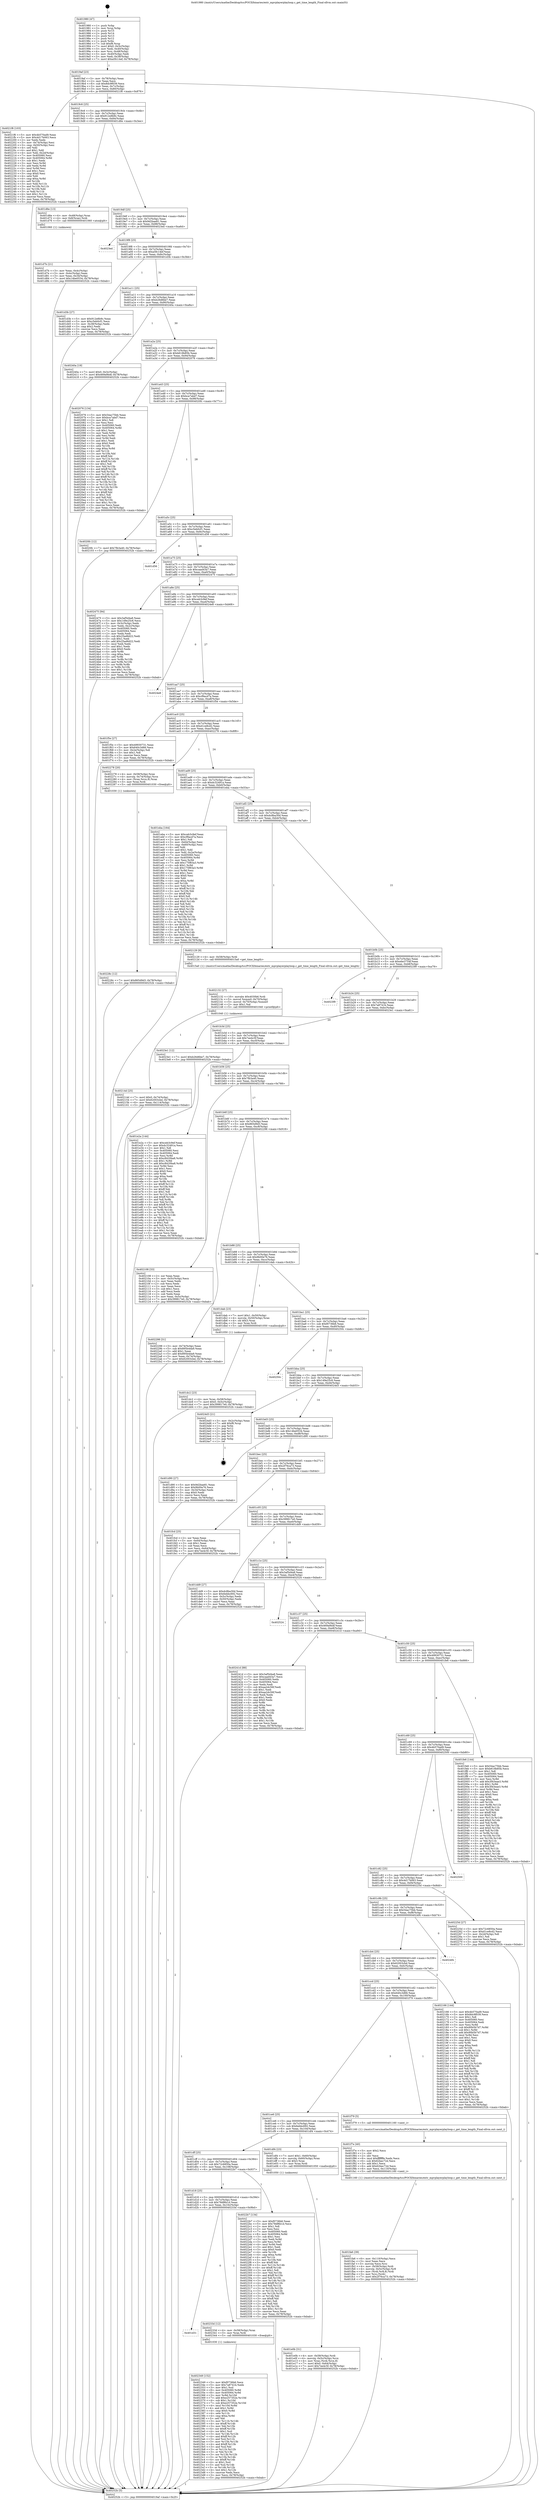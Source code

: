digraph "0x401980" {
  label = "0x401980 (/mnt/c/Users/mathe/Desktop/tcc/POCII/binaries/extr_mpvplayerplayloop.c_get_time_length_Final-ollvm.out::main(0))"
  labelloc = "t"
  node[shape=record]

  Entry [label="",width=0.3,height=0.3,shape=circle,fillcolor=black,style=filled]
  "0x4019af" [label="{
     0x4019af [23]\l
     | [instrs]\l
     &nbsp;&nbsp;0x4019af \<+3\>: mov -0x78(%rbp),%eax\l
     &nbsp;&nbsp;0x4019b2 \<+2\>: mov %eax,%ecx\l
     &nbsp;&nbsp;0x4019b4 \<+6\>: sub $0x8dc9f039,%ecx\l
     &nbsp;&nbsp;0x4019ba \<+3\>: mov %eax,-0x7c(%rbp)\l
     &nbsp;&nbsp;0x4019bd \<+3\>: mov %ecx,-0x80(%rbp)\l
     &nbsp;&nbsp;0x4019c0 \<+6\>: je 00000000004021f6 \<main+0x876\>\l
  }"]
  "0x4021f6" [label="{
     0x4021f6 [103]\l
     | [instrs]\l
     &nbsp;&nbsp;0x4021f6 \<+5\>: mov $0x4b570ad9,%eax\l
     &nbsp;&nbsp;0x4021fb \<+5\>: mov $0x4d17b063,%ecx\l
     &nbsp;&nbsp;0x402200 \<+2\>: xor %edx,%edx\l
     &nbsp;&nbsp;0x402202 \<+3\>: mov -0x74(%rbp),%esi\l
     &nbsp;&nbsp;0x402205 \<+3\>: cmp -0x50(%rbp),%esi\l
     &nbsp;&nbsp;0x402208 \<+4\>: setl %dil\l
     &nbsp;&nbsp;0x40220c \<+4\>: and $0x1,%dil\l
     &nbsp;&nbsp;0x402210 \<+4\>: mov %dil,-0x2d(%rbp)\l
     &nbsp;&nbsp;0x402214 \<+7\>: mov 0x405060,%esi\l
     &nbsp;&nbsp;0x40221b \<+8\>: mov 0x405064,%r8d\l
     &nbsp;&nbsp;0x402223 \<+3\>: sub $0x1,%edx\l
     &nbsp;&nbsp;0x402226 \<+3\>: mov %esi,%r9d\l
     &nbsp;&nbsp;0x402229 \<+3\>: add %edx,%r9d\l
     &nbsp;&nbsp;0x40222c \<+4\>: imul %r9d,%esi\l
     &nbsp;&nbsp;0x402230 \<+3\>: and $0x1,%esi\l
     &nbsp;&nbsp;0x402233 \<+3\>: cmp $0x0,%esi\l
     &nbsp;&nbsp;0x402236 \<+4\>: sete %dil\l
     &nbsp;&nbsp;0x40223a \<+4\>: cmp $0xa,%r8d\l
     &nbsp;&nbsp;0x40223e \<+4\>: setl %r10b\l
     &nbsp;&nbsp;0x402242 \<+3\>: mov %dil,%r11b\l
     &nbsp;&nbsp;0x402245 \<+3\>: and %r10b,%r11b\l
     &nbsp;&nbsp;0x402248 \<+3\>: xor %r10b,%dil\l
     &nbsp;&nbsp;0x40224b \<+3\>: or %dil,%r11b\l
     &nbsp;&nbsp;0x40224e \<+4\>: test $0x1,%r11b\l
     &nbsp;&nbsp;0x402252 \<+3\>: cmovne %ecx,%eax\l
     &nbsp;&nbsp;0x402255 \<+3\>: mov %eax,-0x78(%rbp)\l
     &nbsp;&nbsp;0x402258 \<+5\>: jmp 000000000040252b \<main+0xbab\>\l
  }"]
  "0x4019c6" [label="{
     0x4019c6 [25]\l
     | [instrs]\l
     &nbsp;&nbsp;0x4019c6 \<+5\>: jmp 00000000004019cb \<main+0x4b\>\l
     &nbsp;&nbsp;0x4019cb \<+3\>: mov -0x7c(%rbp),%eax\l
     &nbsp;&nbsp;0x4019ce \<+5\>: sub $0x912e8b9c,%eax\l
     &nbsp;&nbsp;0x4019d3 \<+6\>: mov %eax,-0x84(%rbp)\l
     &nbsp;&nbsp;0x4019d9 \<+6\>: je 0000000000401d6e \<main+0x3ee\>\l
  }"]
  Exit [label="",width=0.3,height=0.3,shape=circle,fillcolor=black,style=filled,peripheries=2]
  "0x401d6e" [label="{
     0x401d6e [13]\l
     | [instrs]\l
     &nbsp;&nbsp;0x401d6e \<+4\>: mov -0x48(%rbp),%rax\l
     &nbsp;&nbsp;0x401d72 \<+4\>: mov 0x8(%rax),%rdi\l
     &nbsp;&nbsp;0x401d76 \<+5\>: call 0000000000401060 \<atoi@plt\>\l
     | [calls]\l
     &nbsp;&nbsp;0x401060 \{1\} (unknown)\l
  }"]
  "0x4019df" [label="{
     0x4019df [25]\l
     | [instrs]\l
     &nbsp;&nbsp;0x4019df \<+5\>: jmp 00000000004019e4 \<main+0x64\>\l
     &nbsp;&nbsp;0x4019e4 \<+3\>: mov -0x7c(%rbp),%eax\l
     &nbsp;&nbsp;0x4019e7 \<+5\>: sub $0x9d2bae81,%eax\l
     &nbsp;&nbsp;0x4019ec \<+6\>: mov %eax,-0x88(%rbp)\l
     &nbsp;&nbsp;0x4019f2 \<+6\>: je 00000000004023ed \<main+0xa6d\>\l
  }"]
  "0x402349" [label="{
     0x402349 [152]\l
     | [instrs]\l
     &nbsp;&nbsp;0x402349 \<+5\>: mov $0xf0736b6,%ecx\l
     &nbsp;&nbsp;0x40234e \<+5\>: mov $0x7a8741b,%edx\l
     &nbsp;&nbsp;0x402353 \<+3\>: mov $0x1,%sil\l
     &nbsp;&nbsp;0x402356 \<+8\>: mov 0x405060,%r8d\l
     &nbsp;&nbsp;0x40235e \<+8\>: mov 0x405064,%r9d\l
     &nbsp;&nbsp;0x402366 \<+3\>: mov %r8d,%r10d\l
     &nbsp;&nbsp;0x402369 \<+7\>: add $0xe257352e,%r10d\l
     &nbsp;&nbsp;0x402370 \<+4\>: sub $0x1,%r10d\l
     &nbsp;&nbsp;0x402374 \<+7\>: sub $0xe257352e,%r10d\l
     &nbsp;&nbsp;0x40237b \<+4\>: imul %r10d,%r8d\l
     &nbsp;&nbsp;0x40237f \<+4\>: and $0x1,%r8d\l
     &nbsp;&nbsp;0x402383 \<+4\>: cmp $0x0,%r8d\l
     &nbsp;&nbsp;0x402387 \<+4\>: sete %r11b\l
     &nbsp;&nbsp;0x40238b \<+4\>: cmp $0xa,%r9d\l
     &nbsp;&nbsp;0x40238f \<+3\>: setl %bl\l
     &nbsp;&nbsp;0x402392 \<+3\>: mov %r11b,%r14b\l
     &nbsp;&nbsp;0x402395 \<+4\>: xor $0xff,%r14b\l
     &nbsp;&nbsp;0x402399 \<+3\>: mov %bl,%r15b\l
     &nbsp;&nbsp;0x40239c \<+4\>: xor $0xff,%r15b\l
     &nbsp;&nbsp;0x4023a0 \<+4\>: xor $0x1,%sil\l
     &nbsp;&nbsp;0x4023a4 \<+3\>: mov %r14b,%r12b\l
     &nbsp;&nbsp;0x4023a7 \<+4\>: and $0xff,%r12b\l
     &nbsp;&nbsp;0x4023ab \<+3\>: and %sil,%r11b\l
     &nbsp;&nbsp;0x4023ae \<+3\>: mov %r15b,%r13b\l
     &nbsp;&nbsp;0x4023b1 \<+4\>: and $0xff,%r13b\l
     &nbsp;&nbsp;0x4023b5 \<+3\>: and %sil,%bl\l
     &nbsp;&nbsp;0x4023b8 \<+3\>: or %r11b,%r12b\l
     &nbsp;&nbsp;0x4023bb \<+3\>: or %bl,%r13b\l
     &nbsp;&nbsp;0x4023be \<+3\>: xor %r13b,%r12b\l
     &nbsp;&nbsp;0x4023c1 \<+3\>: or %r15b,%r14b\l
     &nbsp;&nbsp;0x4023c4 \<+4\>: xor $0xff,%r14b\l
     &nbsp;&nbsp;0x4023c8 \<+4\>: or $0x1,%sil\l
     &nbsp;&nbsp;0x4023cc \<+3\>: and %sil,%r14b\l
     &nbsp;&nbsp;0x4023cf \<+3\>: or %r14b,%r12b\l
     &nbsp;&nbsp;0x4023d2 \<+4\>: test $0x1,%r12b\l
     &nbsp;&nbsp;0x4023d6 \<+3\>: cmovne %edx,%ecx\l
     &nbsp;&nbsp;0x4023d9 \<+3\>: mov %ecx,-0x78(%rbp)\l
     &nbsp;&nbsp;0x4023dc \<+5\>: jmp 000000000040252b \<main+0xbab\>\l
  }"]
  "0x4023ed" [label="{
     0x4023ed\l
  }", style=dashed]
  "0x4019f8" [label="{
     0x4019f8 [25]\l
     | [instrs]\l
     &nbsp;&nbsp;0x4019f8 \<+5\>: jmp 00000000004019fd \<main+0x7d\>\l
     &nbsp;&nbsp;0x4019fd \<+3\>: mov -0x7c(%rbp),%eax\l
     &nbsp;&nbsp;0x401a00 \<+5\>: sub $0xa5fc14ef,%eax\l
     &nbsp;&nbsp;0x401a05 \<+6\>: mov %eax,-0x8c(%rbp)\l
     &nbsp;&nbsp;0x401a0b \<+6\>: je 0000000000401d3b \<main+0x3bb\>\l
  }"]
  "0x401d31" [label="{
     0x401d31\l
  }", style=dashed]
  "0x401d3b" [label="{
     0x401d3b [27]\l
     | [instrs]\l
     &nbsp;&nbsp;0x401d3b \<+5\>: mov $0x912e8b9c,%eax\l
     &nbsp;&nbsp;0x401d40 \<+5\>: mov $0xc5eb0cf1,%ecx\l
     &nbsp;&nbsp;0x401d45 \<+3\>: mov -0x38(%rbp),%edx\l
     &nbsp;&nbsp;0x401d48 \<+3\>: cmp $0x2,%edx\l
     &nbsp;&nbsp;0x401d4b \<+3\>: cmovne %ecx,%eax\l
     &nbsp;&nbsp;0x401d4e \<+3\>: mov %eax,-0x78(%rbp)\l
     &nbsp;&nbsp;0x401d51 \<+5\>: jmp 000000000040252b \<main+0xbab\>\l
  }"]
  "0x401a11" [label="{
     0x401a11 [25]\l
     | [instrs]\l
     &nbsp;&nbsp;0x401a11 \<+5\>: jmp 0000000000401a16 \<main+0x96\>\l
     &nbsp;&nbsp;0x401a16 \<+3\>: mov -0x7c(%rbp),%eax\l
     &nbsp;&nbsp;0x401a19 \<+5\>: sub $0xb26d6be7,%eax\l
     &nbsp;&nbsp;0x401a1e \<+6\>: mov %eax,-0x90(%rbp)\l
     &nbsp;&nbsp;0x401a24 \<+6\>: je 000000000040240a \<main+0xa8a\>\l
  }"]
  "0x40252b" [label="{
     0x40252b [5]\l
     | [instrs]\l
     &nbsp;&nbsp;0x40252b \<+5\>: jmp 00000000004019af \<main+0x2f\>\l
  }"]
  "0x401980" [label="{
     0x401980 [47]\l
     | [instrs]\l
     &nbsp;&nbsp;0x401980 \<+1\>: push %rbp\l
     &nbsp;&nbsp;0x401981 \<+3\>: mov %rsp,%rbp\l
     &nbsp;&nbsp;0x401984 \<+2\>: push %r15\l
     &nbsp;&nbsp;0x401986 \<+2\>: push %r14\l
     &nbsp;&nbsp;0x401988 \<+2\>: push %r13\l
     &nbsp;&nbsp;0x40198a \<+2\>: push %r12\l
     &nbsp;&nbsp;0x40198c \<+1\>: push %rbx\l
     &nbsp;&nbsp;0x40198d \<+7\>: sub $0xf8,%rsp\l
     &nbsp;&nbsp;0x401994 \<+7\>: movl $0x0,-0x3c(%rbp)\l
     &nbsp;&nbsp;0x40199b \<+3\>: mov %edi,-0x40(%rbp)\l
     &nbsp;&nbsp;0x40199e \<+4\>: mov %rsi,-0x48(%rbp)\l
     &nbsp;&nbsp;0x4019a2 \<+3\>: mov -0x40(%rbp),%edi\l
     &nbsp;&nbsp;0x4019a5 \<+3\>: mov %edi,-0x38(%rbp)\l
     &nbsp;&nbsp;0x4019a8 \<+7\>: movl $0xa5fc14ef,-0x78(%rbp)\l
  }"]
  "0x401d7b" [label="{
     0x401d7b [21]\l
     | [instrs]\l
     &nbsp;&nbsp;0x401d7b \<+3\>: mov %eax,-0x4c(%rbp)\l
     &nbsp;&nbsp;0x401d7e \<+3\>: mov -0x4c(%rbp),%eax\l
     &nbsp;&nbsp;0x401d81 \<+3\>: mov %eax,-0x34(%rbp)\l
     &nbsp;&nbsp;0x401d84 \<+7\>: movl $0x14be0534,-0x78(%rbp)\l
     &nbsp;&nbsp;0x401d8b \<+5\>: jmp 000000000040252b \<main+0xbab\>\l
  }"]
  "0x40233d" [label="{
     0x40233d [12]\l
     | [instrs]\l
     &nbsp;&nbsp;0x40233d \<+4\>: mov -0x58(%rbp),%rax\l
     &nbsp;&nbsp;0x402341 \<+3\>: mov %rax,%rdi\l
     &nbsp;&nbsp;0x402344 \<+5\>: call 0000000000401030 \<free@plt\>\l
     | [calls]\l
     &nbsp;&nbsp;0x401030 \{1\} (unknown)\l
  }"]
  "0x40240a" [label="{
     0x40240a [19]\l
     | [instrs]\l
     &nbsp;&nbsp;0x40240a \<+7\>: movl $0x0,-0x3c(%rbp)\l
     &nbsp;&nbsp;0x402411 \<+7\>: movl $0x469a9bdf,-0x78(%rbp)\l
     &nbsp;&nbsp;0x402418 \<+5\>: jmp 000000000040252b \<main+0xbab\>\l
  }"]
  "0x401a2a" [label="{
     0x401a2a [25]\l
     | [instrs]\l
     &nbsp;&nbsp;0x401a2a \<+5\>: jmp 0000000000401a2f \<main+0xaf\>\l
     &nbsp;&nbsp;0x401a2f \<+3\>: mov -0x7c(%rbp),%eax\l
     &nbsp;&nbsp;0x401a32 \<+5\>: sub $0xb618b85b,%eax\l
     &nbsp;&nbsp;0x401a37 \<+6\>: mov %eax,-0x94(%rbp)\l
     &nbsp;&nbsp;0x401a3d \<+6\>: je 0000000000402076 \<main+0x6f6\>\l
  }"]
  "0x401d18" [label="{
     0x401d18 [25]\l
     | [instrs]\l
     &nbsp;&nbsp;0x401d18 \<+5\>: jmp 0000000000401d1d \<main+0x39d\>\l
     &nbsp;&nbsp;0x401d1d \<+3\>: mov -0x7c(%rbp),%eax\l
     &nbsp;&nbsp;0x401d20 \<+5\>: sub $0x78df6b1d,%eax\l
     &nbsp;&nbsp;0x401d25 \<+6\>: mov %eax,-0x10c(%rbp)\l
     &nbsp;&nbsp;0x401d2b \<+6\>: je 000000000040233d \<main+0x9bd\>\l
  }"]
  "0x402076" [label="{
     0x402076 [134]\l
     | [instrs]\l
     &nbsp;&nbsp;0x402076 \<+5\>: mov $0x54ac75bb,%eax\l
     &nbsp;&nbsp;0x40207b \<+5\>: mov $0xbca7abd7,%ecx\l
     &nbsp;&nbsp;0x402080 \<+2\>: mov $0x1,%dl\l
     &nbsp;&nbsp;0x402082 \<+2\>: xor %esi,%esi\l
     &nbsp;&nbsp;0x402084 \<+7\>: mov 0x405060,%edi\l
     &nbsp;&nbsp;0x40208b \<+8\>: mov 0x405064,%r8d\l
     &nbsp;&nbsp;0x402093 \<+3\>: sub $0x1,%esi\l
     &nbsp;&nbsp;0x402096 \<+3\>: mov %edi,%r9d\l
     &nbsp;&nbsp;0x402099 \<+3\>: add %esi,%r9d\l
     &nbsp;&nbsp;0x40209c \<+4\>: imul %r9d,%edi\l
     &nbsp;&nbsp;0x4020a0 \<+3\>: and $0x1,%edi\l
     &nbsp;&nbsp;0x4020a3 \<+3\>: cmp $0x0,%edi\l
     &nbsp;&nbsp;0x4020a6 \<+4\>: sete %r10b\l
     &nbsp;&nbsp;0x4020aa \<+4\>: cmp $0xa,%r8d\l
     &nbsp;&nbsp;0x4020ae \<+4\>: setl %r11b\l
     &nbsp;&nbsp;0x4020b2 \<+3\>: mov %r10b,%bl\l
     &nbsp;&nbsp;0x4020b5 \<+3\>: xor $0xff,%bl\l
     &nbsp;&nbsp;0x4020b8 \<+3\>: mov %r11b,%r14b\l
     &nbsp;&nbsp;0x4020bb \<+4\>: xor $0xff,%r14b\l
     &nbsp;&nbsp;0x4020bf \<+3\>: xor $0x1,%dl\l
     &nbsp;&nbsp;0x4020c2 \<+3\>: mov %bl,%r15b\l
     &nbsp;&nbsp;0x4020c5 \<+4\>: and $0xff,%r15b\l
     &nbsp;&nbsp;0x4020c9 \<+3\>: and %dl,%r10b\l
     &nbsp;&nbsp;0x4020cc \<+3\>: mov %r14b,%r12b\l
     &nbsp;&nbsp;0x4020cf \<+4\>: and $0xff,%r12b\l
     &nbsp;&nbsp;0x4020d3 \<+3\>: and %dl,%r11b\l
     &nbsp;&nbsp;0x4020d6 \<+3\>: or %r10b,%r15b\l
     &nbsp;&nbsp;0x4020d9 \<+3\>: or %r11b,%r12b\l
     &nbsp;&nbsp;0x4020dc \<+3\>: xor %r12b,%r15b\l
     &nbsp;&nbsp;0x4020df \<+3\>: or %r14b,%bl\l
     &nbsp;&nbsp;0x4020e2 \<+3\>: xor $0xff,%bl\l
     &nbsp;&nbsp;0x4020e5 \<+3\>: or $0x1,%dl\l
     &nbsp;&nbsp;0x4020e8 \<+2\>: and %dl,%bl\l
     &nbsp;&nbsp;0x4020ea \<+3\>: or %bl,%r15b\l
     &nbsp;&nbsp;0x4020ed \<+4\>: test $0x1,%r15b\l
     &nbsp;&nbsp;0x4020f1 \<+3\>: cmovne %ecx,%eax\l
     &nbsp;&nbsp;0x4020f4 \<+3\>: mov %eax,-0x78(%rbp)\l
     &nbsp;&nbsp;0x4020f7 \<+5\>: jmp 000000000040252b \<main+0xbab\>\l
  }"]
  "0x401a43" [label="{
     0x401a43 [25]\l
     | [instrs]\l
     &nbsp;&nbsp;0x401a43 \<+5\>: jmp 0000000000401a48 \<main+0xc8\>\l
     &nbsp;&nbsp;0x401a48 \<+3\>: mov -0x7c(%rbp),%eax\l
     &nbsp;&nbsp;0x401a4b \<+5\>: sub $0xbca7abd7,%eax\l
     &nbsp;&nbsp;0x401a50 \<+6\>: mov %eax,-0x98(%rbp)\l
     &nbsp;&nbsp;0x401a56 \<+6\>: je 00000000004020fc \<main+0x77c\>\l
  }"]
  "0x4022b7" [label="{
     0x4022b7 [134]\l
     | [instrs]\l
     &nbsp;&nbsp;0x4022b7 \<+5\>: mov $0xf0736b6,%eax\l
     &nbsp;&nbsp;0x4022bc \<+5\>: mov $0x78df6b1d,%ecx\l
     &nbsp;&nbsp;0x4022c1 \<+2\>: mov $0x1,%dl\l
     &nbsp;&nbsp;0x4022c3 \<+2\>: xor %esi,%esi\l
     &nbsp;&nbsp;0x4022c5 \<+7\>: mov 0x405060,%edi\l
     &nbsp;&nbsp;0x4022cc \<+8\>: mov 0x405064,%r8d\l
     &nbsp;&nbsp;0x4022d4 \<+3\>: sub $0x1,%esi\l
     &nbsp;&nbsp;0x4022d7 \<+3\>: mov %edi,%r9d\l
     &nbsp;&nbsp;0x4022da \<+3\>: add %esi,%r9d\l
     &nbsp;&nbsp;0x4022dd \<+4\>: imul %r9d,%edi\l
     &nbsp;&nbsp;0x4022e1 \<+3\>: and $0x1,%edi\l
     &nbsp;&nbsp;0x4022e4 \<+3\>: cmp $0x0,%edi\l
     &nbsp;&nbsp;0x4022e7 \<+4\>: sete %r10b\l
     &nbsp;&nbsp;0x4022eb \<+4\>: cmp $0xa,%r8d\l
     &nbsp;&nbsp;0x4022ef \<+4\>: setl %r11b\l
     &nbsp;&nbsp;0x4022f3 \<+3\>: mov %r10b,%bl\l
     &nbsp;&nbsp;0x4022f6 \<+3\>: xor $0xff,%bl\l
     &nbsp;&nbsp;0x4022f9 \<+3\>: mov %r11b,%r14b\l
     &nbsp;&nbsp;0x4022fc \<+4\>: xor $0xff,%r14b\l
     &nbsp;&nbsp;0x402300 \<+3\>: xor $0x1,%dl\l
     &nbsp;&nbsp;0x402303 \<+3\>: mov %bl,%r15b\l
     &nbsp;&nbsp;0x402306 \<+4\>: and $0xff,%r15b\l
     &nbsp;&nbsp;0x40230a \<+3\>: and %dl,%r10b\l
     &nbsp;&nbsp;0x40230d \<+3\>: mov %r14b,%r12b\l
     &nbsp;&nbsp;0x402310 \<+4\>: and $0xff,%r12b\l
     &nbsp;&nbsp;0x402314 \<+3\>: and %dl,%r11b\l
     &nbsp;&nbsp;0x402317 \<+3\>: or %r10b,%r15b\l
     &nbsp;&nbsp;0x40231a \<+3\>: or %r11b,%r12b\l
     &nbsp;&nbsp;0x40231d \<+3\>: xor %r12b,%r15b\l
     &nbsp;&nbsp;0x402320 \<+3\>: or %r14b,%bl\l
     &nbsp;&nbsp;0x402323 \<+3\>: xor $0xff,%bl\l
     &nbsp;&nbsp;0x402326 \<+3\>: or $0x1,%dl\l
     &nbsp;&nbsp;0x402329 \<+2\>: and %dl,%bl\l
     &nbsp;&nbsp;0x40232b \<+3\>: or %bl,%r15b\l
     &nbsp;&nbsp;0x40232e \<+4\>: test $0x1,%r15b\l
     &nbsp;&nbsp;0x402332 \<+3\>: cmovne %ecx,%eax\l
     &nbsp;&nbsp;0x402335 \<+3\>: mov %eax,-0x78(%rbp)\l
     &nbsp;&nbsp;0x402338 \<+5\>: jmp 000000000040252b \<main+0xbab\>\l
  }"]
  "0x4020fc" [label="{
     0x4020fc [12]\l
     | [instrs]\l
     &nbsp;&nbsp;0x4020fc \<+7\>: movl $0x7fb3a40,-0x78(%rbp)\l
     &nbsp;&nbsp;0x402103 \<+5\>: jmp 000000000040252b \<main+0xbab\>\l
  }"]
  "0x401a5c" [label="{
     0x401a5c [25]\l
     | [instrs]\l
     &nbsp;&nbsp;0x401a5c \<+5\>: jmp 0000000000401a61 \<main+0xe1\>\l
     &nbsp;&nbsp;0x401a61 \<+3\>: mov -0x7c(%rbp),%eax\l
     &nbsp;&nbsp;0x401a64 \<+5\>: sub $0xc5eb0cf1,%eax\l
     &nbsp;&nbsp;0x401a69 \<+6\>: mov %eax,-0x9c(%rbp)\l
     &nbsp;&nbsp;0x401a6f \<+6\>: je 0000000000401d56 \<main+0x3d6\>\l
  }"]
  "0x40228c" [label="{
     0x40228c [12]\l
     | [instrs]\l
     &nbsp;&nbsp;0x40228c \<+7\>: movl $0x865d9d3,-0x78(%rbp)\l
     &nbsp;&nbsp;0x402293 \<+5\>: jmp 000000000040252b \<main+0xbab\>\l
  }"]
  "0x401d56" [label="{
     0x401d56\l
  }", style=dashed]
  "0x401a75" [label="{
     0x401a75 [25]\l
     | [instrs]\l
     &nbsp;&nbsp;0x401a75 \<+5\>: jmp 0000000000401a7a \<main+0xfa\>\l
     &nbsp;&nbsp;0x401a7a \<+3\>: mov -0x7c(%rbp),%eax\l
     &nbsp;&nbsp;0x401a7d \<+5\>: sub $0xcaad43a7,%eax\l
     &nbsp;&nbsp;0x401a82 \<+6\>: mov %eax,-0xa0(%rbp)\l
     &nbsp;&nbsp;0x401a88 \<+6\>: je 0000000000402475 \<main+0xaf5\>\l
  }"]
  "0x40214d" [label="{
     0x40214d [25]\l
     | [instrs]\l
     &nbsp;&nbsp;0x40214d \<+7\>: movl $0x0,-0x74(%rbp)\l
     &nbsp;&nbsp;0x402154 \<+7\>: movl $0x62003cbd,-0x78(%rbp)\l
     &nbsp;&nbsp;0x40215b \<+6\>: mov %eax,-0x114(%rbp)\l
     &nbsp;&nbsp;0x402161 \<+5\>: jmp 000000000040252b \<main+0xbab\>\l
  }"]
  "0x402475" [label="{
     0x402475 [94]\l
     | [instrs]\l
     &nbsp;&nbsp;0x402475 \<+5\>: mov $0x3af5d4a8,%eax\l
     &nbsp;&nbsp;0x40247a \<+5\>: mov $0x149e25c6,%ecx\l
     &nbsp;&nbsp;0x40247f \<+3\>: mov -0x3c(%rbp),%edx\l
     &nbsp;&nbsp;0x402482 \<+3\>: mov %edx,-0x2c(%rbp)\l
     &nbsp;&nbsp;0x402485 \<+7\>: mov 0x405060,%edx\l
     &nbsp;&nbsp;0x40248c \<+7\>: mov 0x405064,%esi\l
     &nbsp;&nbsp;0x402493 \<+2\>: mov %edx,%edi\l
     &nbsp;&nbsp;0x402495 \<+6\>: sub $0x25ad6d22,%edi\l
     &nbsp;&nbsp;0x40249b \<+3\>: sub $0x1,%edi\l
     &nbsp;&nbsp;0x40249e \<+6\>: add $0x25ad6d22,%edi\l
     &nbsp;&nbsp;0x4024a4 \<+3\>: imul %edi,%edx\l
     &nbsp;&nbsp;0x4024a7 \<+3\>: and $0x1,%edx\l
     &nbsp;&nbsp;0x4024aa \<+3\>: cmp $0x0,%edx\l
     &nbsp;&nbsp;0x4024ad \<+4\>: sete %r8b\l
     &nbsp;&nbsp;0x4024b1 \<+3\>: cmp $0xa,%esi\l
     &nbsp;&nbsp;0x4024b4 \<+4\>: setl %r9b\l
     &nbsp;&nbsp;0x4024b8 \<+3\>: mov %r8b,%r10b\l
     &nbsp;&nbsp;0x4024bb \<+3\>: and %r9b,%r10b\l
     &nbsp;&nbsp;0x4024be \<+3\>: xor %r9b,%r8b\l
     &nbsp;&nbsp;0x4024c1 \<+3\>: or %r8b,%r10b\l
     &nbsp;&nbsp;0x4024c4 \<+4\>: test $0x1,%r10b\l
     &nbsp;&nbsp;0x4024c8 \<+3\>: cmovne %ecx,%eax\l
     &nbsp;&nbsp;0x4024cb \<+3\>: mov %eax,-0x78(%rbp)\l
     &nbsp;&nbsp;0x4024ce \<+5\>: jmp 000000000040252b \<main+0xbab\>\l
  }"]
  "0x401a8e" [label="{
     0x401a8e [25]\l
     | [instrs]\l
     &nbsp;&nbsp;0x401a8e \<+5\>: jmp 0000000000401a93 \<main+0x113\>\l
     &nbsp;&nbsp;0x401a93 \<+3\>: mov -0x7c(%rbp),%eax\l
     &nbsp;&nbsp;0x401a96 \<+5\>: sub $0xceb3c9ef,%eax\l
     &nbsp;&nbsp;0x401a9b \<+6\>: mov %eax,-0xa4(%rbp)\l
     &nbsp;&nbsp;0x401aa1 \<+6\>: je 00000000004024e8 \<main+0xb68\>\l
  }"]
  "0x402132" [label="{
     0x402132 [27]\l
     | [instrs]\l
     &nbsp;&nbsp;0x402132 \<+10\>: movabs $0x4030b6,%rdi\l
     &nbsp;&nbsp;0x40213c \<+5\>: movsd %xmm0,-0x70(%rbp)\l
     &nbsp;&nbsp;0x402141 \<+5\>: movsd -0x70(%rbp),%xmm0\l
     &nbsp;&nbsp;0x402146 \<+2\>: mov $0x1,%al\l
     &nbsp;&nbsp;0x402148 \<+5\>: call 0000000000401040 \<printf@plt\>\l
     | [calls]\l
     &nbsp;&nbsp;0x401040 \{1\} (unknown)\l
  }"]
  "0x4024e8" [label="{
     0x4024e8\l
  }", style=dashed]
  "0x401aa7" [label="{
     0x401aa7 [25]\l
     | [instrs]\l
     &nbsp;&nbsp;0x401aa7 \<+5\>: jmp 0000000000401aac \<main+0x12c\>\l
     &nbsp;&nbsp;0x401aac \<+3\>: mov -0x7c(%rbp),%eax\l
     &nbsp;&nbsp;0x401aaf \<+5\>: sub $0xcf9acd7a,%eax\l
     &nbsp;&nbsp;0x401ab4 \<+6\>: mov %eax,-0xa8(%rbp)\l
     &nbsp;&nbsp;0x401aba \<+6\>: je 0000000000401f5e \<main+0x5de\>\l
  }"]
  "0x401fa6" [label="{
     0x401fa6 [39]\l
     | [instrs]\l
     &nbsp;&nbsp;0x401fa6 \<+6\>: mov -0x110(%rbp),%ecx\l
     &nbsp;&nbsp;0x401fac \<+3\>: imul %eax,%ecx\l
     &nbsp;&nbsp;0x401faf \<+3\>: movslq %ecx,%rsi\l
     &nbsp;&nbsp;0x401fb2 \<+4\>: mov -0x58(%rbp),%rdi\l
     &nbsp;&nbsp;0x401fb6 \<+4\>: movslq -0x5c(%rbp),%r8\l
     &nbsp;&nbsp;0x401fba \<+4\>: mov (%rdi,%r8,8),%rdi\l
     &nbsp;&nbsp;0x401fbe \<+3\>: mov %rsi,(%rdi)\l
     &nbsp;&nbsp;0x401fc1 \<+7\>: movl $0x2f76ca73,-0x78(%rbp)\l
     &nbsp;&nbsp;0x401fc8 \<+5\>: jmp 000000000040252b \<main+0xbab\>\l
  }"]
  "0x401f5e" [label="{
     0x401f5e [27]\l
     | [instrs]\l
     &nbsp;&nbsp;0x401f5e \<+5\>: mov $0x49930731,%eax\l
     &nbsp;&nbsp;0x401f63 \<+5\>: mov $0x640c3d66,%ecx\l
     &nbsp;&nbsp;0x401f68 \<+3\>: mov -0x2e(%rbp),%dl\l
     &nbsp;&nbsp;0x401f6b \<+3\>: test $0x1,%dl\l
     &nbsp;&nbsp;0x401f6e \<+3\>: cmovne %ecx,%eax\l
     &nbsp;&nbsp;0x401f71 \<+3\>: mov %eax,-0x78(%rbp)\l
     &nbsp;&nbsp;0x401f74 \<+5\>: jmp 000000000040252b \<main+0xbab\>\l
  }"]
  "0x401ac0" [label="{
     0x401ac0 [25]\l
     | [instrs]\l
     &nbsp;&nbsp;0x401ac0 \<+5\>: jmp 0000000000401ac5 \<main+0x145\>\l
     &nbsp;&nbsp;0x401ac5 \<+3\>: mov -0x7c(%rbp),%eax\l
     &nbsp;&nbsp;0x401ac8 \<+5\>: sub $0xd1ce8cd2,%eax\l
     &nbsp;&nbsp;0x401acd \<+6\>: mov %eax,-0xac(%rbp)\l
     &nbsp;&nbsp;0x401ad3 \<+6\>: je 0000000000402278 \<main+0x8f8\>\l
  }"]
  "0x401f7e" [label="{
     0x401f7e [40]\l
     | [instrs]\l
     &nbsp;&nbsp;0x401f7e \<+5\>: mov $0x2,%ecx\l
     &nbsp;&nbsp;0x401f83 \<+1\>: cltd\l
     &nbsp;&nbsp;0x401f84 \<+2\>: idiv %ecx\l
     &nbsp;&nbsp;0x401f86 \<+6\>: imul $0xfffffffe,%edx,%ecx\l
     &nbsp;&nbsp;0x401f8c \<+6\>: sub $0x62bec72d,%ecx\l
     &nbsp;&nbsp;0x401f92 \<+3\>: add $0x1,%ecx\l
     &nbsp;&nbsp;0x401f95 \<+6\>: add $0x62bec72d,%ecx\l
     &nbsp;&nbsp;0x401f9b \<+6\>: mov %ecx,-0x110(%rbp)\l
     &nbsp;&nbsp;0x401fa1 \<+5\>: call 0000000000401160 \<next_i\>\l
     | [calls]\l
     &nbsp;&nbsp;0x401160 \{1\} (/mnt/c/Users/mathe/Desktop/tcc/POCII/binaries/extr_mpvplayerplayloop.c_get_time_length_Final-ollvm.out::next_i)\l
  }"]
  "0x402278" [label="{
     0x402278 [20]\l
     | [instrs]\l
     &nbsp;&nbsp;0x402278 \<+4\>: mov -0x58(%rbp),%rax\l
     &nbsp;&nbsp;0x40227c \<+4\>: movslq -0x74(%rbp),%rcx\l
     &nbsp;&nbsp;0x402280 \<+4\>: mov (%rax,%rcx,8),%rax\l
     &nbsp;&nbsp;0x402284 \<+3\>: mov %rax,%rdi\l
     &nbsp;&nbsp;0x402287 \<+5\>: call 0000000000401030 \<free@plt\>\l
     | [calls]\l
     &nbsp;&nbsp;0x401030 \{1\} (unknown)\l
  }"]
  "0x401ad9" [label="{
     0x401ad9 [25]\l
     | [instrs]\l
     &nbsp;&nbsp;0x401ad9 \<+5\>: jmp 0000000000401ade \<main+0x15e\>\l
     &nbsp;&nbsp;0x401ade \<+3\>: mov -0x7c(%rbp),%eax\l
     &nbsp;&nbsp;0x401ae1 \<+5\>: sub $0xdc32491a,%eax\l
     &nbsp;&nbsp;0x401ae6 \<+6\>: mov %eax,-0xb0(%rbp)\l
     &nbsp;&nbsp;0x401aec \<+6\>: je 0000000000401eba \<main+0x53a\>\l
  }"]
  "0x401e0b" [label="{
     0x401e0b [31]\l
     | [instrs]\l
     &nbsp;&nbsp;0x401e0b \<+4\>: mov -0x58(%rbp),%rdi\l
     &nbsp;&nbsp;0x401e0f \<+4\>: movslq -0x5c(%rbp),%rcx\l
     &nbsp;&nbsp;0x401e13 \<+4\>: mov %rax,(%rdi,%rcx,8)\l
     &nbsp;&nbsp;0x401e17 \<+7\>: movl $0x0,-0x64(%rbp)\l
     &nbsp;&nbsp;0x401e1e \<+7\>: movl $0x7ee4c5f,-0x78(%rbp)\l
     &nbsp;&nbsp;0x401e25 \<+5\>: jmp 000000000040252b \<main+0xbab\>\l
  }"]
  "0x401eba" [label="{
     0x401eba [164]\l
     | [instrs]\l
     &nbsp;&nbsp;0x401eba \<+5\>: mov $0xceb3c9ef,%eax\l
     &nbsp;&nbsp;0x401ebf \<+5\>: mov $0xcf9acd7a,%ecx\l
     &nbsp;&nbsp;0x401ec4 \<+2\>: mov $0x1,%dl\l
     &nbsp;&nbsp;0x401ec6 \<+3\>: mov -0x64(%rbp),%esi\l
     &nbsp;&nbsp;0x401ec9 \<+3\>: cmp -0x60(%rbp),%esi\l
     &nbsp;&nbsp;0x401ecc \<+4\>: setl %dil\l
     &nbsp;&nbsp;0x401ed0 \<+4\>: and $0x1,%dil\l
     &nbsp;&nbsp;0x401ed4 \<+4\>: mov %dil,-0x2e(%rbp)\l
     &nbsp;&nbsp;0x401ed8 \<+7\>: mov 0x405060,%esi\l
     &nbsp;&nbsp;0x401edf \<+8\>: mov 0x405064,%r8d\l
     &nbsp;&nbsp;0x401ee7 \<+3\>: mov %esi,%r9d\l
     &nbsp;&nbsp;0x401eea \<+7\>: add $0x175f83a3,%r9d\l
     &nbsp;&nbsp;0x401ef1 \<+4\>: sub $0x1,%r9d\l
     &nbsp;&nbsp;0x401ef5 \<+7\>: sub $0x175f83a3,%r9d\l
     &nbsp;&nbsp;0x401efc \<+4\>: imul %r9d,%esi\l
     &nbsp;&nbsp;0x401f00 \<+3\>: and $0x1,%esi\l
     &nbsp;&nbsp;0x401f03 \<+3\>: cmp $0x0,%esi\l
     &nbsp;&nbsp;0x401f06 \<+4\>: sete %dil\l
     &nbsp;&nbsp;0x401f0a \<+4\>: cmp $0xa,%r8d\l
     &nbsp;&nbsp;0x401f0e \<+4\>: setl %r10b\l
     &nbsp;&nbsp;0x401f12 \<+3\>: mov %dil,%r11b\l
     &nbsp;&nbsp;0x401f15 \<+4\>: xor $0xff,%r11b\l
     &nbsp;&nbsp;0x401f19 \<+3\>: mov %r10b,%bl\l
     &nbsp;&nbsp;0x401f1c \<+3\>: xor $0xff,%bl\l
     &nbsp;&nbsp;0x401f1f \<+3\>: xor $0x0,%dl\l
     &nbsp;&nbsp;0x401f22 \<+3\>: mov %r11b,%r14b\l
     &nbsp;&nbsp;0x401f25 \<+4\>: and $0x0,%r14b\l
     &nbsp;&nbsp;0x401f29 \<+3\>: and %dl,%dil\l
     &nbsp;&nbsp;0x401f2c \<+3\>: mov %bl,%r15b\l
     &nbsp;&nbsp;0x401f2f \<+4\>: and $0x0,%r15b\l
     &nbsp;&nbsp;0x401f33 \<+3\>: and %dl,%r10b\l
     &nbsp;&nbsp;0x401f36 \<+3\>: or %dil,%r14b\l
     &nbsp;&nbsp;0x401f39 \<+3\>: or %r10b,%r15b\l
     &nbsp;&nbsp;0x401f3c \<+3\>: xor %r15b,%r14b\l
     &nbsp;&nbsp;0x401f3f \<+3\>: or %bl,%r11b\l
     &nbsp;&nbsp;0x401f42 \<+4\>: xor $0xff,%r11b\l
     &nbsp;&nbsp;0x401f46 \<+3\>: or $0x0,%dl\l
     &nbsp;&nbsp;0x401f49 \<+3\>: and %dl,%r11b\l
     &nbsp;&nbsp;0x401f4c \<+3\>: or %r11b,%r14b\l
     &nbsp;&nbsp;0x401f4f \<+4\>: test $0x1,%r14b\l
     &nbsp;&nbsp;0x401f53 \<+3\>: cmovne %ecx,%eax\l
     &nbsp;&nbsp;0x401f56 \<+3\>: mov %eax,-0x78(%rbp)\l
     &nbsp;&nbsp;0x401f59 \<+5\>: jmp 000000000040252b \<main+0xbab\>\l
  }"]
  "0x401af2" [label="{
     0x401af2 [25]\l
     | [instrs]\l
     &nbsp;&nbsp;0x401af2 \<+5\>: jmp 0000000000401af7 \<main+0x177\>\l
     &nbsp;&nbsp;0x401af7 \<+3\>: mov -0x7c(%rbp),%eax\l
     &nbsp;&nbsp;0x401afa \<+5\>: sub $0xdc8ba30d,%eax\l
     &nbsp;&nbsp;0x401aff \<+6\>: mov %eax,-0xb4(%rbp)\l
     &nbsp;&nbsp;0x401b05 \<+6\>: je 0000000000402129 \<main+0x7a9\>\l
  }"]
  "0x401cff" [label="{
     0x401cff [25]\l
     | [instrs]\l
     &nbsp;&nbsp;0x401cff \<+5\>: jmp 0000000000401d04 \<main+0x384\>\l
     &nbsp;&nbsp;0x401d04 \<+3\>: mov -0x7c(%rbp),%eax\l
     &nbsp;&nbsp;0x401d07 \<+5\>: sub $0x72c6850a,%eax\l
     &nbsp;&nbsp;0x401d0c \<+6\>: mov %eax,-0x108(%rbp)\l
     &nbsp;&nbsp;0x401d12 \<+6\>: je 00000000004022b7 \<main+0x937\>\l
  }"]
  "0x402129" [label="{
     0x402129 [9]\l
     | [instrs]\l
     &nbsp;&nbsp;0x402129 \<+4\>: mov -0x58(%rbp),%rdi\l
     &nbsp;&nbsp;0x40212d \<+5\>: call 00000000004015a0 \<get_time_length\>\l
     | [calls]\l
     &nbsp;&nbsp;0x4015a0 \{1\} (/mnt/c/Users/mathe/Desktop/tcc/POCII/binaries/extr_mpvplayerplayloop.c_get_time_length_Final-ollvm.out::get_time_length)\l
  }"]
  "0x401b0b" [label="{
     0x401b0b [25]\l
     | [instrs]\l
     &nbsp;&nbsp;0x401b0b \<+5\>: jmp 0000000000401b10 \<main+0x190\>\l
     &nbsp;&nbsp;0x401b10 \<+3\>: mov -0x7c(%rbp),%eax\l
     &nbsp;&nbsp;0x401b13 \<+5\>: sub $0xebe3754f,%eax\l
     &nbsp;&nbsp;0x401b18 \<+6\>: mov %eax,-0xb8(%rbp)\l
     &nbsp;&nbsp;0x401b1e \<+6\>: je 00000000004023f9 \<main+0xa79\>\l
  }"]
  "0x401df4" [label="{
     0x401df4 [23]\l
     | [instrs]\l
     &nbsp;&nbsp;0x401df4 \<+7\>: movl $0x1,-0x60(%rbp)\l
     &nbsp;&nbsp;0x401dfb \<+4\>: movslq -0x60(%rbp),%rax\l
     &nbsp;&nbsp;0x401dff \<+4\>: shl $0x3,%rax\l
     &nbsp;&nbsp;0x401e03 \<+3\>: mov %rax,%rdi\l
     &nbsp;&nbsp;0x401e06 \<+5\>: call 0000000000401050 \<malloc@plt\>\l
     | [calls]\l
     &nbsp;&nbsp;0x401050 \{1\} (unknown)\l
  }"]
  "0x4023f9" [label="{
     0x4023f9\l
  }", style=dashed]
  "0x401b24" [label="{
     0x401b24 [25]\l
     | [instrs]\l
     &nbsp;&nbsp;0x401b24 \<+5\>: jmp 0000000000401b29 \<main+0x1a9\>\l
     &nbsp;&nbsp;0x401b29 \<+3\>: mov -0x7c(%rbp),%eax\l
     &nbsp;&nbsp;0x401b2c \<+5\>: sub $0x7a8741b,%eax\l
     &nbsp;&nbsp;0x401b31 \<+6\>: mov %eax,-0xbc(%rbp)\l
     &nbsp;&nbsp;0x401b37 \<+6\>: je 00000000004023e1 \<main+0xa61\>\l
  }"]
  "0x401ce6" [label="{
     0x401ce6 [25]\l
     | [instrs]\l
     &nbsp;&nbsp;0x401ce6 \<+5\>: jmp 0000000000401ceb \<main+0x36b\>\l
     &nbsp;&nbsp;0x401ceb \<+3\>: mov -0x7c(%rbp),%eax\l
     &nbsp;&nbsp;0x401cee \<+5\>: sub $0x6ebbc692,%eax\l
     &nbsp;&nbsp;0x401cf3 \<+6\>: mov %eax,-0x104(%rbp)\l
     &nbsp;&nbsp;0x401cf9 \<+6\>: je 0000000000401df4 \<main+0x474\>\l
  }"]
  "0x4023e1" [label="{
     0x4023e1 [12]\l
     | [instrs]\l
     &nbsp;&nbsp;0x4023e1 \<+7\>: movl $0xb26d6be7,-0x78(%rbp)\l
     &nbsp;&nbsp;0x4023e8 \<+5\>: jmp 000000000040252b \<main+0xbab\>\l
  }"]
  "0x401b3d" [label="{
     0x401b3d [25]\l
     | [instrs]\l
     &nbsp;&nbsp;0x401b3d \<+5\>: jmp 0000000000401b42 \<main+0x1c2\>\l
     &nbsp;&nbsp;0x401b42 \<+3\>: mov -0x7c(%rbp),%eax\l
     &nbsp;&nbsp;0x401b45 \<+5\>: sub $0x7ee4c5f,%eax\l
     &nbsp;&nbsp;0x401b4a \<+6\>: mov %eax,-0xc0(%rbp)\l
     &nbsp;&nbsp;0x401b50 \<+6\>: je 0000000000401e2a \<main+0x4aa\>\l
  }"]
  "0x401f79" [label="{
     0x401f79 [5]\l
     | [instrs]\l
     &nbsp;&nbsp;0x401f79 \<+5\>: call 0000000000401160 \<next_i\>\l
     | [calls]\l
     &nbsp;&nbsp;0x401160 \{1\} (/mnt/c/Users/mathe/Desktop/tcc/POCII/binaries/extr_mpvplayerplayloop.c_get_time_length_Final-ollvm.out::next_i)\l
  }"]
  "0x401e2a" [label="{
     0x401e2a [144]\l
     | [instrs]\l
     &nbsp;&nbsp;0x401e2a \<+5\>: mov $0xceb3c9ef,%eax\l
     &nbsp;&nbsp;0x401e2f \<+5\>: mov $0xdc32491a,%ecx\l
     &nbsp;&nbsp;0x401e34 \<+2\>: mov $0x1,%dl\l
     &nbsp;&nbsp;0x401e36 \<+7\>: mov 0x405060,%esi\l
     &nbsp;&nbsp;0x401e3d \<+7\>: mov 0x405064,%edi\l
     &nbsp;&nbsp;0x401e44 \<+3\>: mov %esi,%r8d\l
     &nbsp;&nbsp;0x401e47 \<+7\>: sub $0xc8420ba8,%r8d\l
     &nbsp;&nbsp;0x401e4e \<+4\>: sub $0x1,%r8d\l
     &nbsp;&nbsp;0x401e52 \<+7\>: add $0xc8420ba8,%r8d\l
     &nbsp;&nbsp;0x401e59 \<+4\>: imul %r8d,%esi\l
     &nbsp;&nbsp;0x401e5d \<+3\>: and $0x1,%esi\l
     &nbsp;&nbsp;0x401e60 \<+3\>: cmp $0x0,%esi\l
     &nbsp;&nbsp;0x401e63 \<+4\>: sete %r9b\l
     &nbsp;&nbsp;0x401e67 \<+3\>: cmp $0xa,%edi\l
     &nbsp;&nbsp;0x401e6a \<+4\>: setl %r10b\l
     &nbsp;&nbsp;0x401e6e \<+3\>: mov %r9b,%r11b\l
     &nbsp;&nbsp;0x401e71 \<+4\>: xor $0xff,%r11b\l
     &nbsp;&nbsp;0x401e75 \<+3\>: mov %r10b,%bl\l
     &nbsp;&nbsp;0x401e78 \<+3\>: xor $0xff,%bl\l
     &nbsp;&nbsp;0x401e7b \<+3\>: xor $0x1,%dl\l
     &nbsp;&nbsp;0x401e7e \<+3\>: mov %r11b,%r14b\l
     &nbsp;&nbsp;0x401e81 \<+4\>: and $0xff,%r14b\l
     &nbsp;&nbsp;0x401e85 \<+3\>: and %dl,%r9b\l
     &nbsp;&nbsp;0x401e88 \<+3\>: mov %bl,%r15b\l
     &nbsp;&nbsp;0x401e8b \<+4\>: and $0xff,%r15b\l
     &nbsp;&nbsp;0x401e8f \<+3\>: and %dl,%r10b\l
     &nbsp;&nbsp;0x401e92 \<+3\>: or %r9b,%r14b\l
     &nbsp;&nbsp;0x401e95 \<+3\>: or %r10b,%r15b\l
     &nbsp;&nbsp;0x401e98 \<+3\>: xor %r15b,%r14b\l
     &nbsp;&nbsp;0x401e9b \<+3\>: or %bl,%r11b\l
     &nbsp;&nbsp;0x401e9e \<+4\>: xor $0xff,%r11b\l
     &nbsp;&nbsp;0x401ea2 \<+3\>: or $0x1,%dl\l
     &nbsp;&nbsp;0x401ea5 \<+3\>: and %dl,%r11b\l
     &nbsp;&nbsp;0x401ea8 \<+3\>: or %r11b,%r14b\l
     &nbsp;&nbsp;0x401eab \<+4\>: test $0x1,%r14b\l
     &nbsp;&nbsp;0x401eaf \<+3\>: cmovne %ecx,%eax\l
     &nbsp;&nbsp;0x401eb2 \<+3\>: mov %eax,-0x78(%rbp)\l
     &nbsp;&nbsp;0x401eb5 \<+5\>: jmp 000000000040252b \<main+0xbab\>\l
  }"]
  "0x401b56" [label="{
     0x401b56 [25]\l
     | [instrs]\l
     &nbsp;&nbsp;0x401b56 \<+5\>: jmp 0000000000401b5b \<main+0x1db\>\l
     &nbsp;&nbsp;0x401b5b \<+3\>: mov -0x7c(%rbp),%eax\l
     &nbsp;&nbsp;0x401b5e \<+5\>: sub $0x7fb3a40,%eax\l
     &nbsp;&nbsp;0x401b63 \<+6\>: mov %eax,-0xc4(%rbp)\l
     &nbsp;&nbsp;0x401b69 \<+6\>: je 0000000000402108 \<main+0x788\>\l
  }"]
  "0x401ccd" [label="{
     0x401ccd [25]\l
     | [instrs]\l
     &nbsp;&nbsp;0x401ccd \<+5\>: jmp 0000000000401cd2 \<main+0x352\>\l
     &nbsp;&nbsp;0x401cd2 \<+3\>: mov -0x7c(%rbp),%eax\l
     &nbsp;&nbsp;0x401cd5 \<+5\>: sub $0x640c3d66,%eax\l
     &nbsp;&nbsp;0x401cda \<+6\>: mov %eax,-0x100(%rbp)\l
     &nbsp;&nbsp;0x401ce0 \<+6\>: je 0000000000401f79 \<main+0x5f9\>\l
  }"]
  "0x402108" [label="{
     0x402108 [33]\l
     | [instrs]\l
     &nbsp;&nbsp;0x402108 \<+2\>: xor %eax,%eax\l
     &nbsp;&nbsp;0x40210a \<+3\>: mov -0x5c(%rbp),%ecx\l
     &nbsp;&nbsp;0x40210d \<+2\>: mov %eax,%edx\l
     &nbsp;&nbsp;0x40210f \<+2\>: sub %ecx,%edx\l
     &nbsp;&nbsp;0x402111 \<+2\>: mov %eax,%ecx\l
     &nbsp;&nbsp;0x402113 \<+3\>: sub $0x1,%ecx\l
     &nbsp;&nbsp;0x402116 \<+2\>: add %ecx,%edx\l
     &nbsp;&nbsp;0x402118 \<+2\>: sub %edx,%eax\l
     &nbsp;&nbsp;0x40211a \<+3\>: mov %eax,-0x5c(%rbp)\l
     &nbsp;&nbsp;0x40211d \<+7\>: movl $0x399817e0,-0x78(%rbp)\l
     &nbsp;&nbsp;0x402124 \<+5\>: jmp 000000000040252b \<main+0xbab\>\l
  }"]
  "0x401b6f" [label="{
     0x401b6f [25]\l
     | [instrs]\l
     &nbsp;&nbsp;0x401b6f \<+5\>: jmp 0000000000401b74 \<main+0x1f4\>\l
     &nbsp;&nbsp;0x401b74 \<+3\>: mov -0x7c(%rbp),%eax\l
     &nbsp;&nbsp;0x401b77 \<+5\>: sub $0x865d9d3,%eax\l
     &nbsp;&nbsp;0x401b7c \<+6\>: mov %eax,-0xc8(%rbp)\l
     &nbsp;&nbsp;0x401b82 \<+6\>: je 0000000000402298 \<main+0x918\>\l
  }"]
  "0x402166" [label="{
     0x402166 [144]\l
     | [instrs]\l
     &nbsp;&nbsp;0x402166 \<+5\>: mov $0x4b570ad9,%eax\l
     &nbsp;&nbsp;0x40216b \<+5\>: mov $0x8dc9f039,%ecx\l
     &nbsp;&nbsp;0x402170 \<+2\>: mov $0x1,%dl\l
     &nbsp;&nbsp;0x402172 \<+7\>: mov 0x405060,%esi\l
     &nbsp;&nbsp;0x402179 \<+7\>: mov 0x405064,%edi\l
     &nbsp;&nbsp;0x402180 \<+3\>: mov %esi,%r8d\l
     &nbsp;&nbsp;0x402183 \<+7\>: sub $0x90b5b7d7,%r8d\l
     &nbsp;&nbsp;0x40218a \<+4\>: sub $0x1,%r8d\l
     &nbsp;&nbsp;0x40218e \<+7\>: add $0x90b5b7d7,%r8d\l
     &nbsp;&nbsp;0x402195 \<+4\>: imul %r8d,%esi\l
     &nbsp;&nbsp;0x402199 \<+3\>: and $0x1,%esi\l
     &nbsp;&nbsp;0x40219c \<+3\>: cmp $0x0,%esi\l
     &nbsp;&nbsp;0x40219f \<+4\>: sete %r9b\l
     &nbsp;&nbsp;0x4021a3 \<+3\>: cmp $0xa,%edi\l
     &nbsp;&nbsp;0x4021a6 \<+4\>: setl %r10b\l
     &nbsp;&nbsp;0x4021aa \<+3\>: mov %r9b,%r11b\l
     &nbsp;&nbsp;0x4021ad \<+4\>: xor $0xff,%r11b\l
     &nbsp;&nbsp;0x4021b1 \<+3\>: mov %r10b,%bl\l
     &nbsp;&nbsp;0x4021b4 \<+3\>: xor $0xff,%bl\l
     &nbsp;&nbsp;0x4021b7 \<+3\>: xor $0x1,%dl\l
     &nbsp;&nbsp;0x4021ba \<+3\>: mov %r11b,%r14b\l
     &nbsp;&nbsp;0x4021bd \<+4\>: and $0xff,%r14b\l
     &nbsp;&nbsp;0x4021c1 \<+3\>: and %dl,%r9b\l
     &nbsp;&nbsp;0x4021c4 \<+3\>: mov %bl,%r15b\l
     &nbsp;&nbsp;0x4021c7 \<+4\>: and $0xff,%r15b\l
     &nbsp;&nbsp;0x4021cb \<+3\>: and %dl,%r10b\l
     &nbsp;&nbsp;0x4021ce \<+3\>: or %r9b,%r14b\l
     &nbsp;&nbsp;0x4021d1 \<+3\>: or %r10b,%r15b\l
     &nbsp;&nbsp;0x4021d4 \<+3\>: xor %r15b,%r14b\l
     &nbsp;&nbsp;0x4021d7 \<+3\>: or %bl,%r11b\l
     &nbsp;&nbsp;0x4021da \<+4\>: xor $0xff,%r11b\l
     &nbsp;&nbsp;0x4021de \<+3\>: or $0x1,%dl\l
     &nbsp;&nbsp;0x4021e1 \<+3\>: and %dl,%r11b\l
     &nbsp;&nbsp;0x4021e4 \<+3\>: or %r11b,%r14b\l
     &nbsp;&nbsp;0x4021e7 \<+4\>: test $0x1,%r14b\l
     &nbsp;&nbsp;0x4021eb \<+3\>: cmovne %ecx,%eax\l
     &nbsp;&nbsp;0x4021ee \<+3\>: mov %eax,-0x78(%rbp)\l
     &nbsp;&nbsp;0x4021f1 \<+5\>: jmp 000000000040252b \<main+0xbab\>\l
  }"]
  "0x402298" [label="{
     0x402298 [31]\l
     | [instrs]\l
     &nbsp;&nbsp;0x402298 \<+3\>: mov -0x74(%rbp),%eax\l
     &nbsp;&nbsp;0x40229b \<+5\>: sub $0x895b4da9,%eax\l
     &nbsp;&nbsp;0x4022a0 \<+3\>: add $0x1,%eax\l
     &nbsp;&nbsp;0x4022a3 \<+5\>: add $0x895b4da9,%eax\l
     &nbsp;&nbsp;0x4022a8 \<+3\>: mov %eax,-0x74(%rbp)\l
     &nbsp;&nbsp;0x4022ab \<+7\>: movl $0x62003cbd,-0x78(%rbp)\l
     &nbsp;&nbsp;0x4022b2 \<+5\>: jmp 000000000040252b \<main+0xbab\>\l
  }"]
  "0x401b88" [label="{
     0x401b88 [25]\l
     | [instrs]\l
     &nbsp;&nbsp;0x401b88 \<+5\>: jmp 0000000000401b8d \<main+0x20d\>\l
     &nbsp;&nbsp;0x401b8d \<+3\>: mov -0x7c(%rbp),%eax\l
     &nbsp;&nbsp;0x401b90 \<+5\>: sub $0x9b00e76,%eax\l
     &nbsp;&nbsp;0x401b95 \<+6\>: mov %eax,-0xcc(%rbp)\l
     &nbsp;&nbsp;0x401b9b \<+6\>: je 0000000000401dab \<main+0x42b\>\l
  }"]
  "0x401cb4" [label="{
     0x401cb4 [25]\l
     | [instrs]\l
     &nbsp;&nbsp;0x401cb4 \<+5\>: jmp 0000000000401cb9 \<main+0x339\>\l
     &nbsp;&nbsp;0x401cb9 \<+3\>: mov -0x7c(%rbp),%eax\l
     &nbsp;&nbsp;0x401cbc \<+5\>: sub $0x62003cbd,%eax\l
     &nbsp;&nbsp;0x401cc1 \<+6\>: mov %eax,-0xfc(%rbp)\l
     &nbsp;&nbsp;0x401cc7 \<+6\>: je 0000000000402166 \<main+0x7e6\>\l
  }"]
  "0x401dab" [label="{
     0x401dab [23]\l
     | [instrs]\l
     &nbsp;&nbsp;0x401dab \<+7\>: movl $0x1,-0x50(%rbp)\l
     &nbsp;&nbsp;0x401db2 \<+4\>: movslq -0x50(%rbp),%rax\l
     &nbsp;&nbsp;0x401db6 \<+4\>: shl $0x3,%rax\l
     &nbsp;&nbsp;0x401dba \<+3\>: mov %rax,%rdi\l
     &nbsp;&nbsp;0x401dbd \<+5\>: call 0000000000401050 \<malloc@plt\>\l
     | [calls]\l
     &nbsp;&nbsp;0x401050 \{1\} (unknown)\l
  }"]
  "0x401ba1" [label="{
     0x401ba1 [25]\l
     | [instrs]\l
     &nbsp;&nbsp;0x401ba1 \<+5\>: jmp 0000000000401ba6 \<main+0x226\>\l
     &nbsp;&nbsp;0x401ba6 \<+3\>: mov -0x7c(%rbp),%eax\l
     &nbsp;&nbsp;0x401ba9 \<+5\>: sub $0xf0736b6,%eax\l
     &nbsp;&nbsp;0x401bae \<+6\>: mov %eax,-0xd0(%rbp)\l
     &nbsp;&nbsp;0x401bb4 \<+6\>: je 000000000040250c \<main+0xb8c\>\l
  }"]
  "0x4024f4" [label="{
     0x4024f4\l
  }", style=dashed]
  "0x40250c" [label="{
     0x40250c\l
  }", style=dashed]
  "0x401bba" [label="{
     0x401bba [25]\l
     | [instrs]\l
     &nbsp;&nbsp;0x401bba \<+5\>: jmp 0000000000401bbf \<main+0x23f\>\l
     &nbsp;&nbsp;0x401bbf \<+3\>: mov -0x7c(%rbp),%eax\l
     &nbsp;&nbsp;0x401bc2 \<+5\>: sub $0x149e25c6,%eax\l
     &nbsp;&nbsp;0x401bc7 \<+6\>: mov %eax,-0xd4(%rbp)\l
     &nbsp;&nbsp;0x401bcd \<+6\>: je 00000000004024d3 \<main+0xb53\>\l
  }"]
  "0x401c9b" [label="{
     0x401c9b [25]\l
     | [instrs]\l
     &nbsp;&nbsp;0x401c9b \<+5\>: jmp 0000000000401ca0 \<main+0x320\>\l
     &nbsp;&nbsp;0x401ca0 \<+3\>: mov -0x7c(%rbp),%eax\l
     &nbsp;&nbsp;0x401ca3 \<+5\>: sub $0x54ac75bb,%eax\l
     &nbsp;&nbsp;0x401ca8 \<+6\>: mov %eax,-0xf8(%rbp)\l
     &nbsp;&nbsp;0x401cae \<+6\>: je 00000000004024f4 \<main+0xb74\>\l
  }"]
  "0x4024d3" [label="{
     0x4024d3 [21]\l
     | [instrs]\l
     &nbsp;&nbsp;0x4024d3 \<+3\>: mov -0x2c(%rbp),%eax\l
     &nbsp;&nbsp;0x4024d6 \<+7\>: add $0xf8,%rsp\l
     &nbsp;&nbsp;0x4024dd \<+1\>: pop %rbx\l
     &nbsp;&nbsp;0x4024de \<+2\>: pop %r12\l
     &nbsp;&nbsp;0x4024e0 \<+2\>: pop %r13\l
     &nbsp;&nbsp;0x4024e2 \<+2\>: pop %r14\l
     &nbsp;&nbsp;0x4024e4 \<+2\>: pop %r15\l
     &nbsp;&nbsp;0x4024e6 \<+1\>: pop %rbp\l
     &nbsp;&nbsp;0x4024e7 \<+1\>: ret\l
  }"]
  "0x401bd3" [label="{
     0x401bd3 [25]\l
     | [instrs]\l
     &nbsp;&nbsp;0x401bd3 \<+5\>: jmp 0000000000401bd8 \<main+0x258\>\l
     &nbsp;&nbsp;0x401bd8 \<+3\>: mov -0x7c(%rbp),%eax\l
     &nbsp;&nbsp;0x401bdb \<+5\>: sub $0x14be0534,%eax\l
     &nbsp;&nbsp;0x401be0 \<+6\>: mov %eax,-0xd8(%rbp)\l
     &nbsp;&nbsp;0x401be6 \<+6\>: je 0000000000401d90 \<main+0x410\>\l
  }"]
  "0x40225d" [label="{
     0x40225d [27]\l
     | [instrs]\l
     &nbsp;&nbsp;0x40225d \<+5\>: mov $0x72c6850a,%eax\l
     &nbsp;&nbsp;0x402262 \<+5\>: mov $0xd1ce8cd2,%ecx\l
     &nbsp;&nbsp;0x402267 \<+3\>: mov -0x2d(%rbp),%dl\l
     &nbsp;&nbsp;0x40226a \<+3\>: test $0x1,%dl\l
     &nbsp;&nbsp;0x40226d \<+3\>: cmovne %ecx,%eax\l
     &nbsp;&nbsp;0x402270 \<+3\>: mov %eax,-0x78(%rbp)\l
     &nbsp;&nbsp;0x402273 \<+5\>: jmp 000000000040252b \<main+0xbab\>\l
  }"]
  "0x401d90" [label="{
     0x401d90 [27]\l
     | [instrs]\l
     &nbsp;&nbsp;0x401d90 \<+5\>: mov $0x9d2bae81,%eax\l
     &nbsp;&nbsp;0x401d95 \<+5\>: mov $0x9b00e76,%ecx\l
     &nbsp;&nbsp;0x401d9a \<+3\>: mov -0x34(%rbp),%edx\l
     &nbsp;&nbsp;0x401d9d \<+3\>: cmp $0x0,%edx\l
     &nbsp;&nbsp;0x401da0 \<+3\>: cmove %ecx,%eax\l
     &nbsp;&nbsp;0x401da3 \<+3\>: mov %eax,-0x78(%rbp)\l
     &nbsp;&nbsp;0x401da6 \<+5\>: jmp 000000000040252b \<main+0xbab\>\l
  }"]
  "0x401bec" [label="{
     0x401bec [25]\l
     | [instrs]\l
     &nbsp;&nbsp;0x401bec \<+5\>: jmp 0000000000401bf1 \<main+0x271\>\l
     &nbsp;&nbsp;0x401bf1 \<+3\>: mov -0x7c(%rbp),%eax\l
     &nbsp;&nbsp;0x401bf4 \<+5\>: sub $0x2f76ca73,%eax\l
     &nbsp;&nbsp;0x401bf9 \<+6\>: mov %eax,-0xdc(%rbp)\l
     &nbsp;&nbsp;0x401bff \<+6\>: je 0000000000401fcd \<main+0x64d\>\l
  }"]
  "0x401dc2" [label="{
     0x401dc2 [23]\l
     | [instrs]\l
     &nbsp;&nbsp;0x401dc2 \<+4\>: mov %rax,-0x58(%rbp)\l
     &nbsp;&nbsp;0x401dc6 \<+7\>: movl $0x0,-0x5c(%rbp)\l
     &nbsp;&nbsp;0x401dcd \<+7\>: movl $0x399817e0,-0x78(%rbp)\l
     &nbsp;&nbsp;0x401dd4 \<+5\>: jmp 000000000040252b \<main+0xbab\>\l
  }"]
  "0x401c82" [label="{
     0x401c82 [25]\l
     | [instrs]\l
     &nbsp;&nbsp;0x401c82 \<+5\>: jmp 0000000000401c87 \<main+0x307\>\l
     &nbsp;&nbsp;0x401c87 \<+3\>: mov -0x7c(%rbp),%eax\l
     &nbsp;&nbsp;0x401c8a \<+5\>: sub $0x4d17b063,%eax\l
     &nbsp;&nbsp;0x401c8f \<+6\>: mov %eax,-0xf4(%rbp)\l
     &nbsp;&nbsp;0x401c95 \<+6\>: je 000000000040225d \<main+0x8dd\>\l
  }"]
  "0x401fcd" [label="{
     0x401fcd [25]\l
     | [instrs]\l
     &nbsp;&nbsp;0x401fcd \<+2\>: xor %eax,%eax\l
     &nbsp;&nbsp;0x401fcf \<+3\>: mov -0x64(%rbp),%ecx\l
     &nbsp;&nbsp;0x401fd2 \<+3\>: sub $0x1,%eax\l
     &nbsp;&nbsp;0x401fd5 \<+2\>: sub %eax,%ecx\l
     &nbsp;&nbsp;0x401fd7 \<+3\>: mov %ecx,-0x64(%rbp)\l
     &nbsp;&nbsp;0x401fda \<+7\>: movl $0x7ee4c5f,-0x78(%rbp)\l
     &nbsp;&nbsp;0x401fe1 \<+5\>: jmp 000000000040252b \<main+0xbab\>\l
  }"]
  "0x401c05" [label="{
     0x401c05 [25]\l
     | [instrs]\l
     &nbsp;&nbsp;0x401c05 \<+5\>: jmp 0000000000401c0a \<main+0x28a\>\l
     &nbsp;&nbsp;0x401c0a \<+3\>: mov -0x7c(%rbp),%eax\l
     &nbsp;&nbsp;0x401c0d \<+5\>: sub $0x399817e0,%eax\l
     &nbsp;&nbsp;0x401c12 \<+6\>: mov %eax,-0xe0(%rbp)\l
     &nbsp;&nbsp;0x401c18 \<+6\>: je 0000000000401dd9 \<main+0x459\>\l
  }"]
  "0x402500" [label="{
     0x402500\l
  }", style=dashed]
  "0x401dd9" [label="{
     0x401dd9 [27]\l
     | [instrs]\l
     &nbsp;&nbsp;0x401dd9 \<+5\>: mov $0xdc8ba30d,%eax\l
     &nbsp;&nbsp;0x401dde \<+5\>: mov $0x6ebbc692,%ecx\l
     &nbsp;&nbsp;0x401de3 \<+3\>: mov -0x5c(%rbp),%edx\l
     &nbsp;&nbsp;0x401de6 \<+3\>: cmp -0x50(%rbp),%edx\l
     &nbsp;&nbsp;0x401de9 \<+3\>: cmovl %ecx,%eax\l
     &nbsp;&nbsp;0x401dec \<+3\>: mov %eax,-0x78(%rbp)\l
     &nbsp;&nbsp;0x401def \<+5\>: jmp 000000000040252b \<main+0xbab\>\l
  }"]
  "0x401c1e" [label="{
     0x401c1e [25]\l
     | [instrs]\l
     &nbsp;&nbsp;0x401c1e \<+5\>: jmp 0000000000401c23 \<main+0x2a3\>\l
     &nbsp;&nbsp;0x401c23 \<+3\>: mov -0x7c(%rbp),%eax\l
     &nbsp;&nbsp;0x401c26 \<+5\>: sub $0x3af5d4a8,%eax\l
     &nbsp;&nbsp;0x401c2b \<+6\>: mov %eax,-0xe4(%rbp)\l
     &nbsp;&nbsp;0x401c31 \<+6\>: je 0000000000402524 \<main+0xba4\>\l
  }"]
  "0x401c69" [label="{
     0x401c69 [25]\l
     | [instrs]\l
     &nbsp;&nbsp;0x401c69 \<+5\>: jmp 0000000000401c6e \<main+0x2ee\>\l
     &nbsp;&nbsp;0x401c6e \<+3\>: mov -0x7c(%rbp),%eax\l
     &nbsp;&nbsp;0x401c71 \<+5\>: sub $0x4b570ad9,%eax\l
     &nbsp;&nbsp;0x401c76 \<+6\>: mov %eax,-0xf0(%rbp)\l
     &nbsp;&nbsp;0x401c7c \<+6\>: je 0000000000402500 \<main+0xb80\>\l
  }"]
  "0x402524" [label="{
     0x402524\l
  }", style=dashed]
  "0x401c37" [label="{
     0x401c37 [25]\l
     | [instrs]\l
     &nbsp;&nbsp;0x401c37 \<+5\>: jmp 0000000000401c3c \<main+0x2bc\>\l
     &nbsp;&nbsp;0x401c3c \<+3\>: mov -0x7c(%rbp),%eax\l
     &nbsp;&nbsp;0x401c3f \<+5\>: sub $0x469a9bdf,%eax\l
     &nbsp;&nbsp;0x401c44 \<+6\>: mov %eax,-0xe8(%rbp)\l
     &nbsp;&nbsp;0x401c4a \<+6\>: je 000000000040241d \<main+0xa9d\>\l
  }"]
  "0x401fe6" [label="{
     0x401fe6 [144]\l
     | [instrs]\l
     &nbsp;&nbsp;0x401fe6 \<+5\>: mov $0x54ac75bb,%eax\l
     &nbsp;&nbsp;0x401feb \<+5\>: mov $0xb618b85b,%ecx\l
     &nbsp;&nbsp;0x401ff0 \<+2\>: mov $0x1,%dl\l
     &nbsp;&nbsp;0x401ff2 \<+7\>: mov 0x405060,%esi\l
     &nbsp;&nbsp;0x401ff9 \<+7\>: mov 0x405064,%edi\l
     &nbsp;&nbsp;0x402000 \<+3\>: mov %esi,%r8d\l
     &nbsp;&nbsp;0x402003 \<+7\>: add $0x3f43eae3,%r8d\l
     &nbsp;&nbsp;0x40200a \<+4\>: sub $0x1,%r8d\l
     &nbsp;&nbsp;0x40200e \<+7\>: sub $0x3f43eae3,%r8d\l
     &nbsp;&nbsp;0x402015 \<+4\>: imul %r8d,%esi\l
     &nbsp;&nbsp;0x402019 \<+3\>: and $0x1,%esi\l
     &nbsp;&nbsp;0x40201c \<+3\>: cmp $0x0,%esi\l
     &nbsp;&nbsp;0x40201f \<+4\>: sete %r9b\l
     &nbsp;&nbsp;0x402023 \<+3\>: cmp $0xa,%edi\l
     &nbsp;&nbsp;0x402026 \<+4\>: setl %r10b\l
     &nbsp;&nbsp;0x40202a \<+3\>: mov %r9b,%r11b\l
     &nbsp;&nbsp;0x40202d \<+4\>: xor $0xff,%r11b\l
     &nbsp;&nbsp;0x402031 \<+3\>: mov %r10b,%bl\l
     &nbsp;&nbsp;0x402034 \<+3\>: xor $0xff,%bl\l
     &nbsp;&nbsp;0x402037 \<+3\>: xor $0x0,%dl\l
     &nbsp;&nbsp;0x40203a \<+3\>: mov %r11b,%r14b\l
     &nbsp;&nbsp;0x40203d \<+4\>: and $0x0,%r14b\l
     &nbsp;&nbsp;0x402041 \<+3\>: and %dl,%r9b\l
     &nbsp;&nbsp;0x402044 \<+3\>: mov %bl,%r15b\l
     &nbsp;&nbsp;0x402047 \<+4\>: and $0x0,%r15b\l
     &nbsp;&nbsp;0x40204b \<+3\>: and %dl,%r10b\l
     &nbsp;&nbsp;0x40204e \<+3\>: or %r9b,%r14b\l
     &nbsp;&nbsp;0x402051 \<+3\>: or %r10b,%r15b\l
     &nbsp;&nbsp;0x402054 \<+3\>: xor %r15b,%r14b\l
     &nbsp;&nbsp;0x402057 \<+3\>: or %bl,%r11b\l
     &nbsp;&nbsp;0x40205a \<+4\>: xor $0xff,%r11b\l
     &nbsp;&nbsp;0x40205e \<+3\>: or $0x0,%dl\l
     &nbsp;&nbsp;0x402061 \<+3\>: and %dl,%r11b\l
     &nbsp;&nbsp;0x402064 \<+3\>: or %r11b,%r14b\l
     &nbsp;&nbsp;0x402067 \<+4\>: test $0x1,%r14b\l
     &nbsp;&nbsp;0x40206b \<+3\>: cmovne %ecx,%eax\l
     &nbsp;&nbsp;0x40206e \<+3\>: mov %eax,-0x78(%rbp)\l
     &nbsp;&nbsp;0x402071 \<+5\>: jmp 000000000040252b \<main+0xbab\>\l
  }"]
  "0x40241d" [label="{
     0x40241d [88]\l
     | [instrs]\l
     &nbsp;&nbsp;0x40241d \<+5\>: mov $0x3af5d4a8,%eax\l
     &nbsp;&nbsp;0x402422 \<+5\>: mov $0xcaad43a7,%ecx\l
     &nbsp;&nbsp;0x402427 \<+7\>: mov 0x405060,%edx\l
     &nbsp;&nbsp;0x40242e \<+7\>: mov 0x405064,%esi\l
     &nbsp;&nbsp;0x402435 \<+2\>: mov %edx,%edi\l
     &nbsp;&nbsp;0x402437 \<+6\>: sub $0xaa2dc56f,%edi\l
     &nbsp;&nbsp;0x40243d \<+3\>: sub $0x1,%edi\l
     &nbsp;&nbsp;0x402440 \<+6\>: add $0xaa2dc56f,%edi\l
     &nbsp;&nbsp;0x402446 \<+3\>: imul %edi,%edx\l
     &nbsp;&nbsp;0x402449 \<+3\>: and $0x1,%edx\l
     &nbsp;&nbsp;0x40244c \<+3\>: cmp $0x0,%edx\l
     &nbsp;&nbsp;0x40244f \<+4\>: sete %r8b\l
     &nbsp;&nbsp;0x402453 \<+3\>: cmp $0xa,%esi\l
     &nbsp;&nbsp;0x402456 \<+4\>: setl %r9b\l
     &nbsp;&nbsp;0x40245a \<+3\>: mov %r8b,%r10b\l
     &nbsp;&nbsp;0x40245d \<+3\>: and %r9b,%r10b\l
     &nbsp;&nbsp;0x402460 \<+3\>: xor %r9b,%r8b\l
     &nbsp;&nbsp;0x402463 \<+3\>: or %r8b,%r10b\l
     &nbsp;&nbsp;0x402466 \<+4\>: test $0x1,%r10b\l
     &nbsp;&nbsp;0x40246a \<+3\>: cmovne %ecx,%eax\l
     &nbsp;&nbsp;0x40246d \<+3\>: mov %eax,-0x78(%rbp)\l
     &nbsp;&nbsp;0x402470 \<+5\>: jmp 000000000040252b \<main+0xbab\>\l
  }"]
  "0x401c50" [label="{
     0x401c50 [25]\l
     | [instrs]\l
     &nbsp;&nbsp;0x401c50 \<+5\>: jmp 0000000000401c55 \<main+0x2d5\>\l
     &nbsp;&nbsp;0x401c55 \<+3\>: mov -0x7c(%rbp),%eax\l
     &nbsp;&nbsp;0x401c58 \<+5\>: sub $0x49930731,%eax\l
     &nbsp;&nbsp;0x401c5d \<+6\>: mov %eax,-0xec(%rbp)\l
     &nbsp;&nbsp;0x401c63 \<+6\>: je 0000000000401fe6 \<main+0x666\>\l
  }"]
  Entry -> "0x401980" [label=" 1"]
  "0x4019af" -> "0x4021f6" [label=" 2"]
  "0x4019af" -> "0x4019c6" [label=" 33"]
  "0x4024d3" -> Exit [label=" 1"]
  "0x4019c6" -> "0x401d6e" [label=" 1"]
  "0x4019c6" -> "0x4019df" [label=" 32"]
  "0x402475" -> "0x40252b" [label=" 1"]
  "0x4019df" -> "0x4023ed" [label=" 0"]
  "0x4019df" -> "0x4019f8" [label=" 32"]
  "0x40241d" -> "0x40252b" [label=" 1"]
  "0x4019f8" -> "0x401d3b" [label=" 1"]
  "0x4019f8" -> "0x401a11" [label=" 31"]
  "0x401d3b" -> "0x40252b" [label=" 1"]
  "0x401980" -> "0x4019af" [label=" 1"]
  "0x40252b" -> "0x4019af" [label=" 34"]
  "0x401d6e" -> "0x401d7b" [label=" 1"]
  "0x401d7b" -> "0x40252b" [label=" 1"]
  "0x40240a" -> "0x40252b" [label=" 1"]
  "0x401a11" -> "0x40240a" [label=" 1"]
  "0x401a11" -> "0x401a2a" [label=" 30"]
  "0x4023e1" -> "0x40252b" [label=" 1"]
  "0x401a2a" -> "0x402076" [label=" 1"]
  "0x401a2a" -> "0x401a43" [label=" 29"]
  "0x40233d" -> "0x402349" [label=" 1"]
  "0x401a43" -> "0x4020fc" [label=" 1"]
  "0x401a43" -> "0x401a5c" [label=" 28"]
  "0x401d18" -> "0x401d31" [label=" 0"]
  "0x401a5c" -> "0x401d56" [label=" 0"]
  "0x401a5c" -> "0x401a75" [label=" 28"]
  "0x402349" -> "0x40252b" [label=" 1"]
  "0x401a75" -> "0x402475" [label=" 1"]
  "0x401a75" -> "0x401a8e" [label=" 27"]
  "0x4022b7" -> "0x40252b" [label=" 1"]
  "0x401a8e" -> "0x4024e8" [label=" 0"]
  "0x401a8e" -> "0x401aa7" [label=" 27"]
  "0x401cff" -> "0x401d18" [label=" 1"]
  "0x401aa7" -> "0x401f5e" [label=" 2"]
  "0x401aa7" -> "0x401ac0" [label=" 25"]
  "0x401cff" -> "0x4022b7" [label=" 1"]
  "0x401ac0" -> "0x402278" [label=" 1"]
  "0x401ac0" -> "0x401ad9" [label=" 24"]
  "0x401d18" -> "0x40233d" [label=" 1"]
  "0x401ad9" -> "0x401eba" [label=" 2"]
  "0x401ad9" -> "0x401af2" [label=" 22"]
  "0x402298" -> "0x40252b" [label=" 1"]
  "0x401af2" -> "0x402129" [label=" 1"]
  "0x401af2" -> "0x401b0b" [label=" 21"]
  "0x40228c" -> "0x40252b" [label=" 1"]
  "0x401b0b" -> "0x4023f9" [label=" 0"]
  "0x401b0b" -> "0x401b24" [label=" 21"]
  "0x402278" -> "0x40228c" [label=" 1"]
  "0x401b24" -> "0x4023e1" [label=" 1"]
  "0x401b24" -> "0x401b3d" [label=" 20"]
  "0x4021f6" -> "0x40252b" [label=" 2"]
  "0x401b3d" -> "0x401e2a" [label=" 2"]
  "0x401b3d" -> "0x401b56" [label=" 18"]
  "0x402166" -> "0x40252b" [label=" 2"]
  "0x401b56" -> "0x402108" [label=" 1"]
  "0x401b56" -> "0x401b6f" [label=" 17"]
  "0x402132" -> "0x40214d" [label=" 1"]
  "0x401b6f" -> "0x402298" [label=" 1"]
  "0x401b6f" -> "0x401b88" [label=" 16"]
  "0x402129" -> "0x402132" [label=" 1"]
  "0x401b88" -> "0x401dab" [label=" 1"]
  "0x401b88" -> "0x401ba1" [label=" 15"]
  "0x4020fc" -> "0x40252b" [label=" 1"]
  "0x401ba1" -> "0x40250c" [label=" 0"]
  "0x401ba1" -> "0x401bba" [label=" 15"]
  "0x402076" -> "0x40252b" [label=" 1"]
  "0x401bba" -> "0x4024d3" [label=" 1"]
  "0x401bba" -> "0x401bd3" [label=" 14"]
  "0x401fcd" -> "0x40252b" [label=" 1"]
  "0x401bd3" -> "0x401d90" [label=" 1"]
  "0x401bd3" -> "0x401bec" [label=" 13"]
  "0x401d90" -> "0x40252b" [label=" 1"]
  "0x401dab" -> "0x401dc2" [label=" 1"]
  "0x401dc2" -> "0x40252b" [label=" 1"]
  "0x401fa6" -> "0x40252b" [label=" 1"]
  "0x401bec" -> "0x401fcd" [label=" 1"]
  "0x401bec" -> "0x401c05" [label=" 12"]
  "0x401f79" -> "0x401f7e" [label=" 1"]
  "0x401c05" -> "0x401dd9" [label=" 2"]
  "0x401c05" -> "0x401c1e" [label=" 10"]
  "0x401dd9" -> "0x40252b" [label=" 2"]
  "0x401f5e" -> "0x40252b" [label=" 2"]
  "0x401c1e" -> "0x402524" [label=" 0"]
  "0x401c1e" -> "0x401c37" [label=" 10"]
  "0x401e2a" -> "0x40252b" [label=" 2"]
  "0x401c37" -> "0x40241d" [label=" 1"]
  "0x401c37" -> "0x401c50" [label=" 9"]
  "0x401e0b" -> "0x40252b" [label=" 1"]
  "0x401c50" -> "0x401fe6" [label=" 1"]
  "0x401c50" -> "0x401c69" [label=" 8"]
  "0x401eba" -> "0x40252b" [label=" 2"]
  "0x401c69" -> "0x402500" [label=" 0"]
  "0x401c69" -> "0x401c82" [label=" 8"]
  "0x401f7e" -> "0x401fa6" [label=" 1"]
  "0x401c82" -> "0x40225d" [label=" 2"]
  "0x401c82" -> "0x401c9b" [label=" 6"]
  "0x401fe6" -> "0x40252b" [label=" 1"]
  "0x401c9b" -> "0x4024f4" [label=" 0"]
  "0x401c9b" -> "0x401cb4" [label=" 6"]
  "0x402108" -> "0x40252b" [label=" 1"]
  "0x401cb4" -> "0x402166" [label=" 2"]
  "0x401cb4" -> "0x401ccd" [label=" 4"]
  "0x40214d" -> "0x40252b" [label=" 1"]
  "0x401ccd" -> "0x401f79" [label=" 1"]
  "0x401ccd" -> "0x401ce6" [label=" 3"]
  "0x40225d" -> "0x40252b" [label=" 2"]
  "0x401ce6" -> "0x401df4" [label=" 1"]
  "0x401ce6" -> "0x401cff" [label=" 2"]
  "0x401df4" -> "0x401e0b" [label=" 1"]
}
